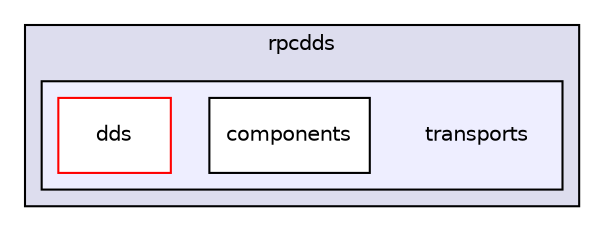 digraph "includetmp/rpcdds/transports" {
  compound=true
  node [ fontsize="10", fontname="Helvetica"];
  edge [ labelfontsize="10", labelfontname="Helvetica"];
  subgraph clusterdir_8faf118d15cf0d3dc00c97efc5e6d092 {
    graph [ bgcolor="#ddddee", pencolor="black", label="rpcdds" fontname="Helvetica", fontsize="10", URL="dir_8faf118d15cf0d3dc00c97efc5e6d092.html"]
  subgraph clusterdir_fa71577d92ed811a870d41d9b7cd6be8 {
    graph [ bgcolor="#eeeeff", pencolor="black", label="" URL="dir_fa71577d92ed811a870d41d9b7cd6be8.html"];
    dir_fa71577d92ed811a870d41d9b7cd6be8 [shape=plaintext label="transports"];
    dir_e748800c30e50f6676897f06c3e3aa63 [shape=box label="components" color="black" fillcolor="white" style="filled" URL="dir_e748800c30e50f6676897f06c3e3aa63.html"];
    dir_69cc883be3413082f727f3aa02c66881 [shape=box label="dds" color="red" fillcolor="white" style="filled" URL="dir_69cc883be3413082f727f3aa02c66881.html"];
  }
  }
}
